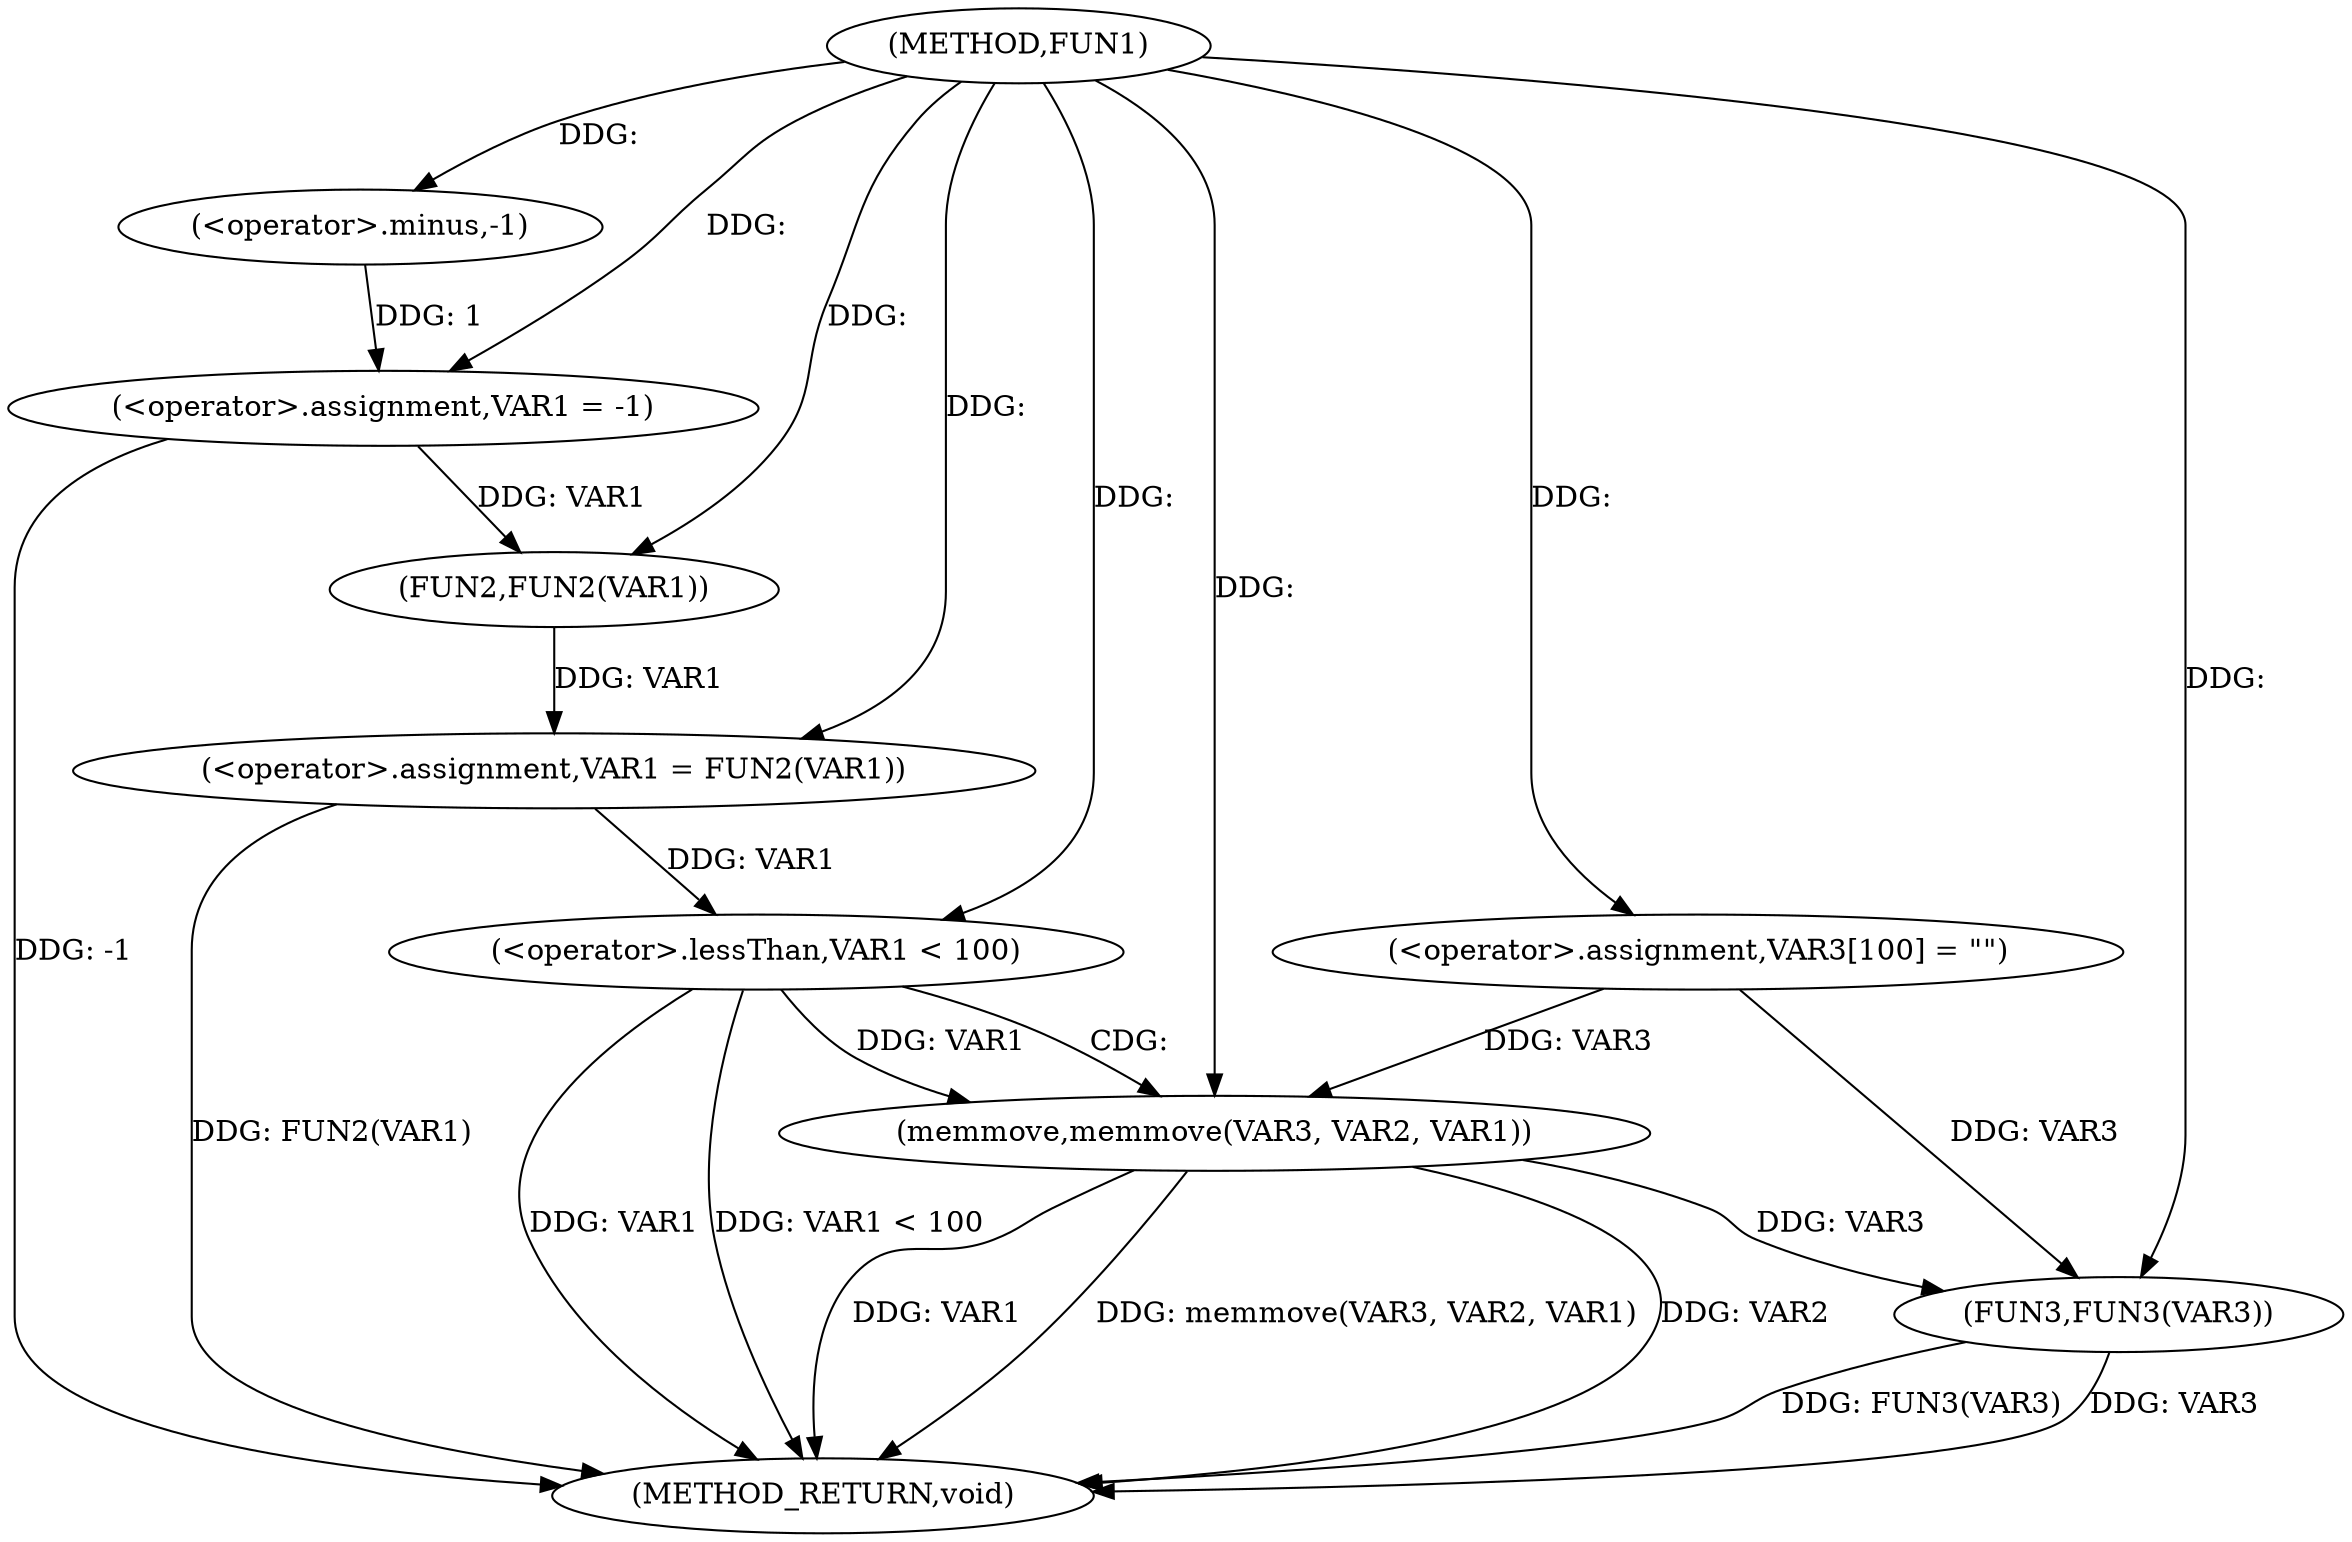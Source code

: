 digraph FUN1 {  
"1000100" [label = "(METHOD,FUN1)" ]
"1000128" [label = "(METHOD_RETURN,void)" ]
"1000103" [label = "(<operator>.assignment,VAR1 = -1)" ]
"1000105" [label = "(<operator>.minus,-1)" ]
"1000107" [label = "(<operator>.assignment,VAR1 = FUN2(VAR1))" ]
"1000109" [label = "(FUN2,FUN2(VAR1))" ]
"1000114" [label = "(<operator>.assignment,VAR3[100] = \"\")" ]
"1000118" [label = "(<operator>.lessThan,VAR1 < 100)" ]
"1000122" [label = "(memmove,memmove(VAR3, VAR2, VAR1))" ]
"1000126" [label = "(FUN3,FUN3(VAR3))" ]
  "1000126" -> "1000128"  [ label = "DDG: FUN3(VAR3)"] 
  "1000122" -> "1000128"  [ label = "DDG: VAR1"] 
  "1000103" -> "1000128"  [ label = "DDG: -1"] 
  "1000126" -> "1000128"  [ label = "DDG: VAR3"] 
  "1000118" -> "1000128"  [ label = "DDG: VAR1 < 100"] 
  "1000122" -> "1000128"  [ label = "DDG: memmove(VAR3, VAR2, VAR1)"] 
  "1000118" -> "1000128"  [ label = "DDG: VAR1"] 
  "1000107" -> "1000128"  [ label = "DDG: FUN2(VAR1)"] 
  "1000122" -> "1000128"  [ label = "DDG: VAR2"] 
  "1000105" -> "1000103"  [ label = "DDG: 1"] 
  "1000100" -> "1000103"  [ label = "DDG: "] 
  "1000100" -> "1000105"  [ label = "DDG: "] 
  "1000109" -> "1000107"  [ label = "DDG: VAR1"] 
  "1000100" -> "1000107"  [ label = "DDG: "] 
  "1000103" -> "1000109"  [ label = "DDG: VAR1"] 
  "1000100" -> "1000109"  [ label = "DDG: "] 
  "1000100" -> "1000114"  [ label = "DDG: "] 
  "1000107" -> "1000118"  [ label = "DDG: VAR1"] 
  "1000100" -> "1000118"  [ label = "DDG: "] 
  "1000114" -> "1000122"  [ label = "DDG: VAR3"] 
  "1000100" -> "1000122"  [ label = "DDG: "] 
  "1000118" -> "1000122"  [ label = "DDG: VAR1"] 
  "1000122" -> "1000126"  [ label = "DDG: VAR3"] 
  "1000114" -> "1000126"  [ label = "DDG: VAR3"] 
  "1000100" -> "1000126"  [ label = "DDG: "] 
  "1000118" -> "1000122"  [ label = "CDG: "] 
}

